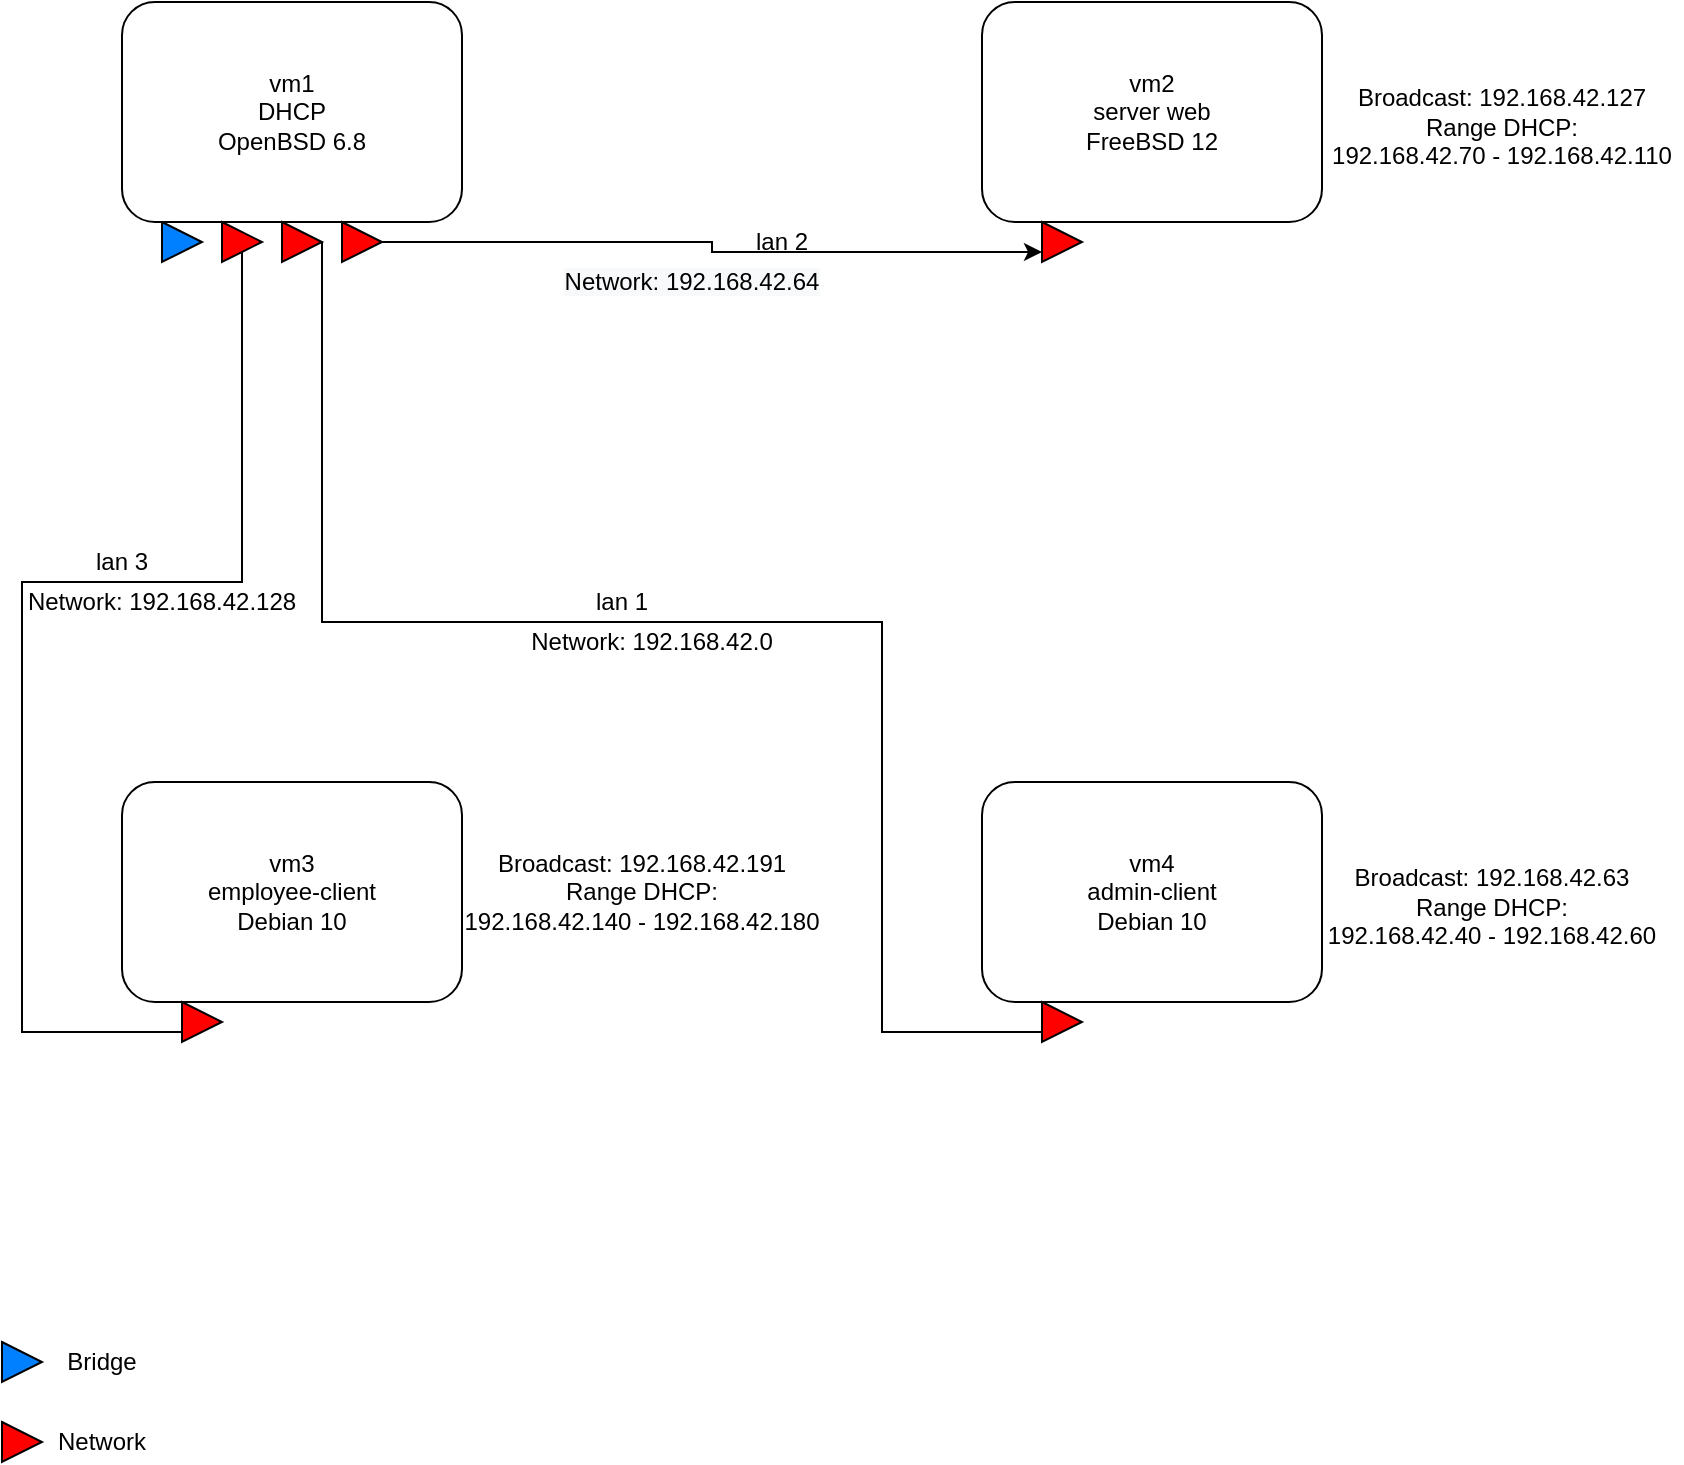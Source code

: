 <mxfile version="13.8.8" type="github"><diagram id="T2a873XcIfzKZWSKF9jA" name="Page-1"><mxGraphModel dx="1185" dy="635" grid="1" gridSize="10" guides="1" tooltips="1" connect="1" arrows="1" fold="1" page="1" pageScale="1" pageWidth="827" pageHeight="1169" math="0" shadow="0"><root><mxCell id="0"/><mxCell id="1" parent="0"/><mxCell id="hXHcJCgfG88BsTGx5wuc-2" value="vm4&lt;br&gt;admin-client&lt;br&gt;Debian 10" style="rounded=1;whiteSpace=wrap;html=1;" vertex="1" parent="1"><mxGeometry x="560" y="490" width="170" height="110" as="geometry"/></mxCell><mxCell id="hXHcJCgfG88BsTGx5wuc-4" value="vm3&lt;br&gt;employee-client&lt;br&gt;Debian 10" style="rounded=1;whiteSpace=wrap;html=1;" vertex="1" parent="1"><mxGeometry x="130" y="490" width="170" height="110" as="geometry"/></mxCell><mxCell id="hXHcJCgfG88BsTGx5wuc-5" value="" style="triangle;whiteSpace=wrap;html=1;fillColor=#007FFF;" vertex="1" parent="1"><mxGeometry x="150" y="210" width="20" height="20" as="geometry"/></mxCell><mxCell id="hXHcJCgfG88BsTGx5wuc-8" value="vm1&lt;br&gt;DHCP&lt;br&gt;OpenBSD 6.8" style="rounded=1;whiteSpace=wrap;html=1;" vertex="1" parent="1"><mxGeometry x="130" y="100" width="170" height="110" as="geometry"/></mxCell><mxCell id="hXHcJCgfG88BsTGx5wuc-9" value="vm2&lt;br&gt;server web&lt;br&gt;FreeBSD 12" style="rounded=1;whiteSpace=wrap;html=1;" vertex="1" parent="1"><mxGeometry x="560" y="100" width="170" height="110" as="geometry"/></mxCell><mxCell id="hXHcJCgfG88BsTGx5wuc-24" style="edgeStyle=orthogonalEdgeStyle;rounded=0;orthogonalLoop=1;jettySize=auto;html=1;exitX=0.5;exitY=1;exitDx=0;exitDy=0;entryX=0.5;entryY=1;entryDx=0;entryDy=0;" edge="1" parent="1" source="hXHcJCgfG88BsTGx5wuc-10" target="hXHcJCgfG88BsTGx5wuc-13"><mxGeometry relative="1" as="geometry"><Array as="points"><mxPoint x="190" y="390"/><mxPoint x="80" y="390"/><mxPoint x="80" y="615"/></Array></mxGeometry></mxCell><mxCell id="hXHcJCgfG88BsTGx5wuc-10" value="" style="triangle;whiteSpace=wrap;html=1;fillColor=#FF0000;" vertex="1" parent="1"><mxGeometry x="180" y="210" width="20" height="20" as="geometry"/></mxCell><mxCell id="hXHcJCgfG88BsTGx5wuc-25" style="edgeStyle=orthogonalEdgeStyle;rounded=0;orthogonalLoop=1;jettySize=auto;html=1;exitX=1;exitY=0.5;exitDx=0;exitDy=0;entryX=0.5;entryY=1;entryDx=0;entryDy=0;" edge="1" parent="1" source="hXHcJCgfG88BsTGx5wuc-11" target="hXHcJCgfG88BsTGx5wuc-15"><mxGeometry relative="1" as="geometry"><mxPoint x="610" y="250" as="targetPoint"/><Array as="points"><mxPoint x="230" y="410"/><mxPoint x="510" y="410"/><mxPoint x="510" y="615"/></Array></mxGeometry></mxCell><mxCell id="hXHcJCgfG88BsTGx5wuc-11" value="" style="triangle;whiteSpace=wrap;html=1;fillColor=#FF0000;" vertex="1" parent="1"><mxGeometry x="210" y="210" width="20" height="20" as="geometry"/></mxCell><mxCell id="hXHcJCgfG88BsTGx5wuc-26" style="edgeStyle=orthogonalEdgeStyle;rounded=0;orthogonalLoop=1;jettySize=auto;html=1;exitX=1;exitY=0.5;exitDx=0;exitDy=0;entryX=0;entryY=0.75;entryDx=0;entryDy=0;" edge="1" parent="1" source="hXHcJCgfG88BsTGx5wuc-12" target="hXHcJCgfG88BsTGx5wuc-14"><mxGeometry relative="1" as="geometry"/></mxCell><mxCell id="hXHcJCgfG88BsTGx5wuc-12" value="" style="triangle;whiteSpace=wrap;html=1;fillColor=#FF0000;" vertex="1" parent="1"><mxGeometry x="240" y="210" width="20" height="20" as="geometry"/></mxCell><mxCell id="hXHcJCgfG88BsTGx5wuc-13" value="" style="triangle;whiteSpace=wrap;html=1;fillColor=#FF0000;" vertex="1" parent="1"><mxGeometry x="160" y="600" width="20" height="20" as="geometry"/></mxCell><mxCell id="hXHcJCgfG88BsTGx5wuc-14" value="" style="triangle;whiteSpace=wrap;html=1;fillColor=#FF0000;" vertex="1" parent="1"><mxGeometry x="590" y="210" width="20" height="20" as="geometry"/></mxCell><mxCell id="hXHcJCgfG88BsTGx5wuc-15" value="" style="triangle;whiteSpace=wrap;html=1;fillColor=#FF0000;" vertex="1" parent="1"><mxGeometry x="590" y="600" width="20" height="20" as="geometry"/></mxCell><mxCell id="hXHcJCgfG88BsTGx5wuc-19" value="" style="triangle;whiteSpace=wrap;html=1;fillColor=#007FFF;" vertex="1" parent="1"><mxGeometry x="70" y="770" width="20" height="20" as="geometry"/></mxCell><mxCell id="hXHcJCgfG88BsTGx5wuc-20" value="Bridge" style="text;html=1;strokeColor=none;fillColor=none;align=center;verticalAlign=middle;whiteSpace=wrap;rounded=0;" vertex="1" parent="1"><mxGeometry x="100" y="770" width="40" height="20" as="geometry"/></mxCell><mxCell id="hXHcJCgfG88BsTGx5wuc-21" value="" style="triangle;whiteSpace=wrap;html=1;fillColor=#FF0000;" vertex="1" parent="1"><mxGeometry x="70" y="810" width="20" height="20" as="geometry"/></mxCell><mxCell id="hXHcJCgfG88BsTGx5wuc-22" value="Network" style="text;html=1;strokeColor=none;fillColor=none;align=center;verticalAlign=middle;whiteSpace=wrap;rounded=0;" vertex="1" parent="1"><mxGeometry x="90" y="810" width="60" height="20" as="geometry"/></mxCell><mxCell id="hXHcJCgfG88BsTGx5wuc-27" value="lan 3" style="text;html=1;strokeColor=none;fillColor=none;align=center;verticalAlign=middle;whiteSpace=wrap;rounded=0;" vertex="1" parent="1"><mxGeometry x="110" y="370" width="40" height="20" as="geometry"/></mxCell><mxCell id="hXHcJCgfG88BsTGx5wuc-28" value="lan 1" style="text;html=1;strokeColor=none;fillColor=none;align=center;verticalAlign=middle;whiteSpace=wrap;rounded=0;" vertex="1" parent="1"><mxGeometry x="360" y="390" width="40" height="20" as="geometry"/></mxCell><mxCell id="hXHcJCgfG88BsTGx5wuc-29" value="lan 2" style="text;html=1;strokeColor=none;fillColor=none;align=center;verticalAlign=middle;whiteSpace=wrap;rounded=0;" vertex="1" parent="1"><mxGeometry x="440" y="210" width="40" height="20" as="geometry"/></mxCell><mxCell id="hXHcJCgfG88BsTGx5wuc-30" value="&lt;br&gt;Broadcast: 192.168.42.63&lt;br&gt;Range DHCP:&lt;br&gt;192.168.42.40 - 192.168.42.60" style="text;html=1;strokeColor=none;fillColor=none;align=center;verticalAlign=middle;whiteSpace=wrap;rounded=0;" vertex="1" parent="1"><mxGeometry x="730" y="500" width="170" height="90" as="geometry"/></mxCell><mxCell id="hXHcJCgfG88BsTGx5wuc-32" value="&lt;br&gt;Broadcast: 192.168.42.127&lt;br&gt;Range DHCP:&lt;br&gt;192.168.42.70 - 192.168.42.110" style="text;html=1;strokeColor=none;fillColor=none;align=center;verticalAlign=middle;whiteSpace=wrap;rounded=0;" vertex="1" parent="1"><mxGeometry x="730" y="110" width="180" height="90" as="geometry"/></mxCell><mxCell id="hXHcJCgfG88BsTGx5wuc-33" value="Broadcast: 192.168.42.191&lt;br&gt;Range DHCP:&lt;br&gt;192.168.42.140 - 192.168.42.180" style="text;html=1;strokeColor=none;fillColor=none;align=center;verticalAlign=middle;whiteSpace=wrap;rounded=0;" vertex="1" parent="1"><mxGeometry x="300" y="500" width="180" height="90" as="geometry"/></mxCell><mxCell id="hXHcJCgfG88BsTGx5wuc-36" value="&#10;&#10;&lt;span style=&quot;color: rgb(0, 0, 0); font-family: helvetica; font-size: 12px; font-style: normal; font-weight: 400; letter-spacing: normal; text-align: center; text-indent: 0px; text-transform: none; word-spacing: 0px; background-color: rgb(248, 249, 250); display: inline; float: none;&quot;&gt;Network: 192.168.42.64&lt;/span&gt;&#10;&#10;" style="text;html=1;strokeColor=none;fillColor=none;align=center;verticalAlign=middle;whiteSpace=wrap;rounded=0;" vertex="1" parent="1"><mxGeometry x="350" y="230" width="130" height="20" as="geometry"/></mxCell><mxCell id="hXHcJCgfG88BsTGx5wuc-37" value="Network: 192.168.42.0" style="text;html=1;strokeColor=none;fillColor=none;align=center;verticalAlign=middle;whiteSpace=wrap;rounded=0;" vertex="1" parent="1"><mxGeometry x="330" y="410" width="130" height="20" as="geometry"/></mxCell><mxCell id="hXHcJCgfG88BsTGx5wuc-38" value="Network: 192.168.42.128" style="text;html=1;strokeColor=none;fillColor=none;align=center;verticalAlign=middle;whiteSpace=wrap;rounded=0;" vertex="1" parent="1"><mxGeometry x="80" y="390" width="140" height="20" as="geometry"/></mxCell></root></mxGraphModel></diagram></mxfile>